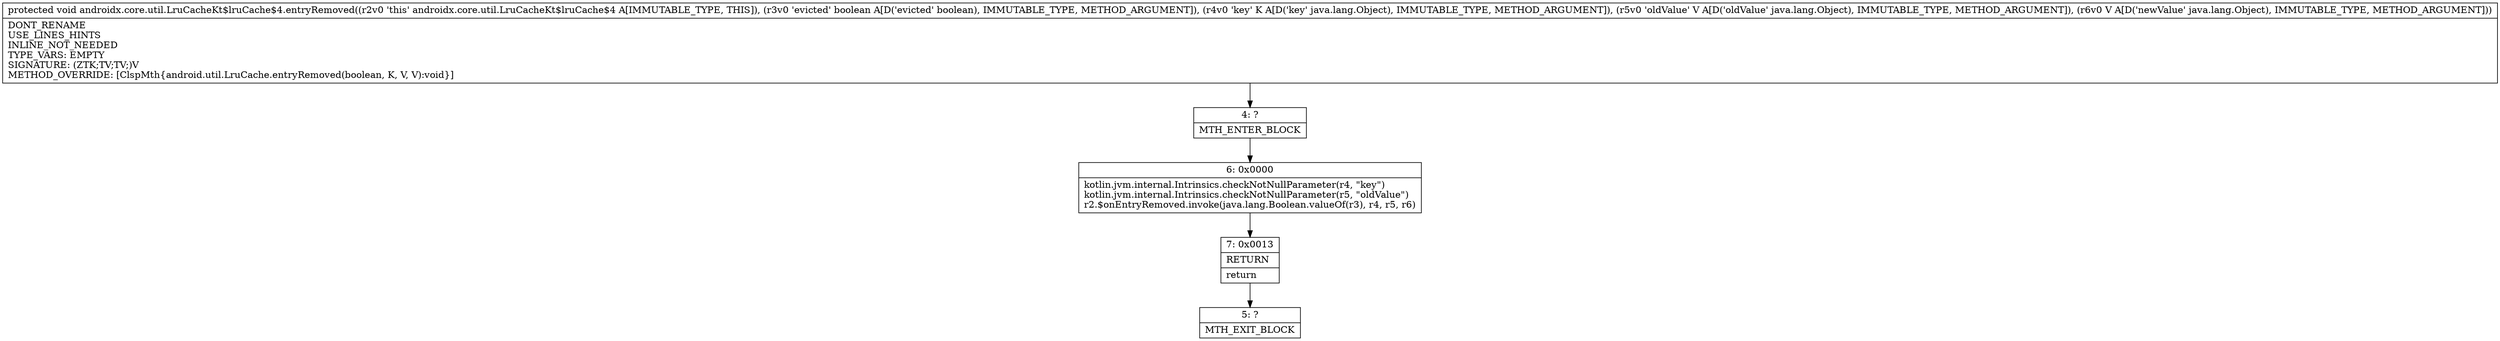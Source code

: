 digraph "CFG forandroidx.core.util.LruCacheKt$lruCache$4.entryRemoved(ZLjava\/lang\/Object;Ljava\/lang\/Object;Ljava\/lang\/Object;)V" {
Node_4 [shape=record,label="{4\:\ ?|MTH_ENTER_BLOCK\l}"];
Node_6 [shape=record,label="{6\:\ 0x0000|kotlin.jvm.internal.Intrinsics.checkNotNullParameter(r4, \"key\")\lkotlin.jvm.internal.Intrinsics.checkNotNullParameter(r5, \"oldValue\")\lr2.$onEntryRemoved.invoke(java.lang.Boolean.valueOf(r3), r4, r5, r6)\l}"];
Node_7 [shape=record,label="{7\:\ 0x0013|RETURN\l|return\l}"];
Node_5 [shape=record,label="{5\:\ ?|MTH_EXIT_BLOCK\l}"];
MethodNode[shape=record,label="{protected void androidx.core.util.LruCacheKt$lruCache$4.entryRemoved((r2v0 'this' androidx.core.util.LruCacheKt$lruCache$4 A[IMMUTABLE_TYPE, THIS]), (r3v0 'evicted' boolean A[D('evicted' boolean), IMMUTABLE_TYPE, METHOD_ARGUMENT]), (r4v0 'key' K A[D('key' java.lang.Object), IMMUTABLE_TYPE, METHOD_ARGUMENT]), (r5v0 'oldValue' V A[D('oldValue' java.lang.Object), IMMUTABLE_TYPE, METHOD_ARGUMENT]), (r6v0 V A[D('newValue' java.lang.Object), IMMUTABLE_TYPE, METHOD_ARGUMENT]))  | DONT_RENAME\lUSE_LINES_HINTS\lINLINE_NOT_NEEDED\lTYPE_VARS: EMPTY\lSIGNATURE: (ZTK;TV;TV;)V\lMETHOD_OVERRIDE: [ClspMth\{android.util.LruCache.entryRemoved(boolean, K, V, V):void\}]\l}"];
MethodNode -> Node_4;Node_4 -> Node_6;
Node_6 -> Node_7;
Node_7 -> Node_5;
}

